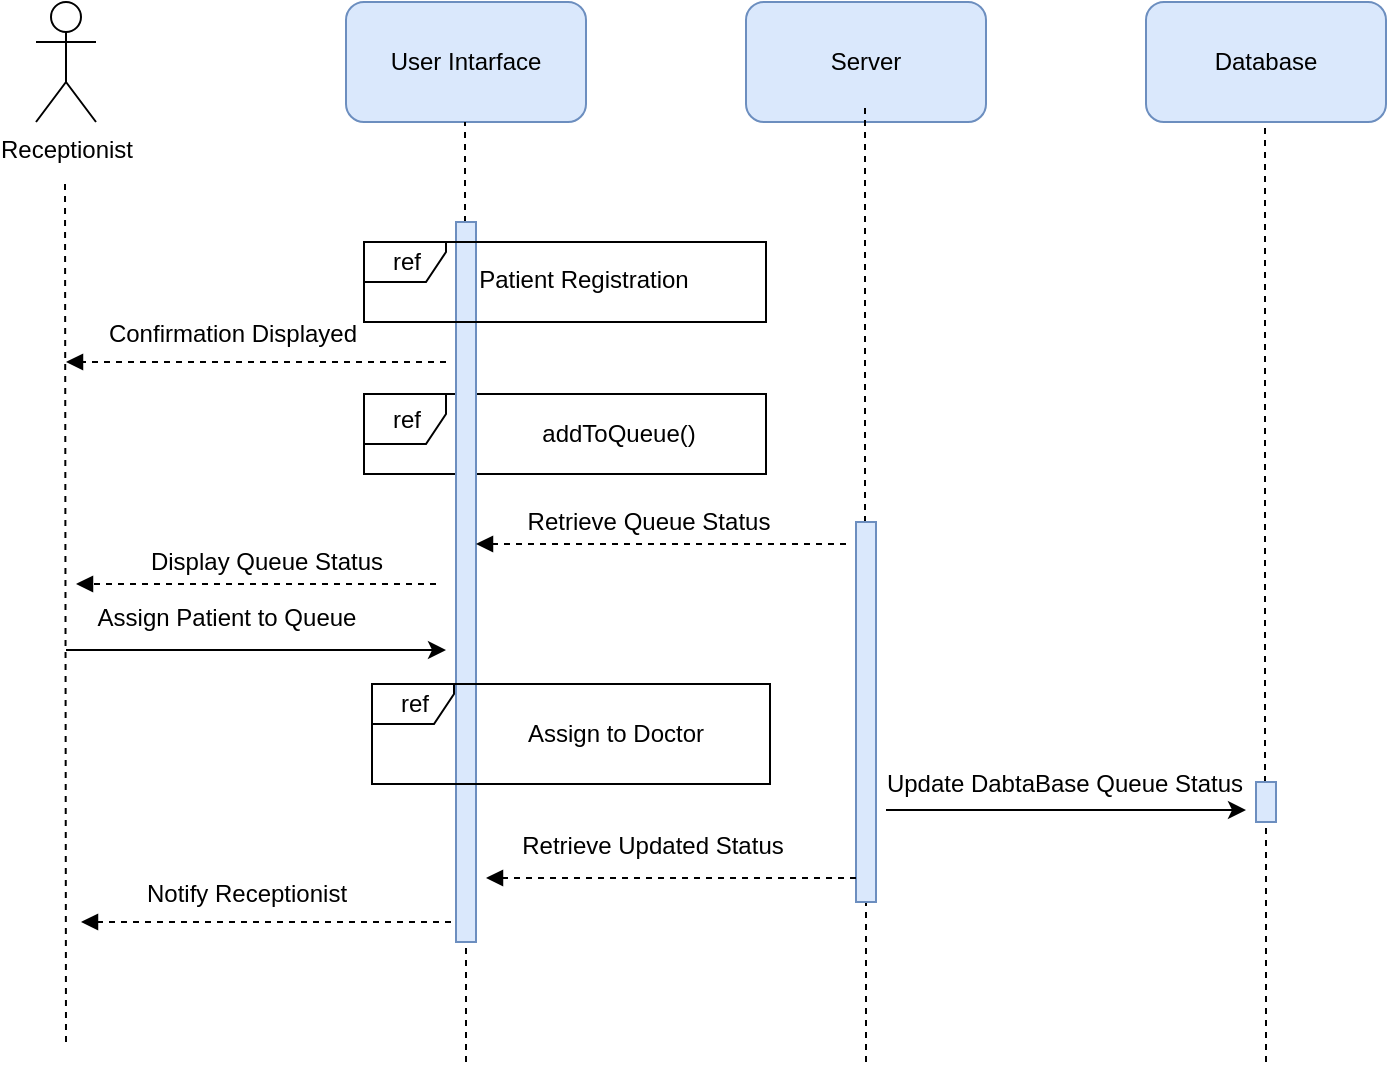 <mxfile>
    <diagram id="bcsJxUHKy1LPDnOdBsES" name="Page-1">
        <mxGraphModel dx="1078" dy="765" grid="1" gridSize="10" guides="1" tooltips="1" connect="1" arrows="1" fold="1" page="1" pageScale="1" pageWidth="850" pageHeight="1100" background="#ffffff" math="0" shadow="0">
            <root>
                <mxCell id="0"/>
                <mxCell id="1" parent="0"/>
                <mxCell id="37" value="ref" style="shape=umlFrame;tabPosition=left;html=1;boundedLbl=1;labelInHeader=1;width=41;height=25;" parent="1" vertex="1">
                    <mxGeometry x="239" y="316" width="201" height="40" as="geometry"/>
                </mxCell>
                <mxCell id="5" value="User Intarface" style="rounded=1;whiteSpace=wrap;html=1;fillColor=#dae8fc;strokeColor=#6c8ebf;" parent="1" vertex="1">
                    <mxGeometry x="230" y="120" width="120" height="60" as="geometry"/>
                </mxCell>
                <mxCell id="6" value="Server" style="rounded=1;whiteSpace=wrap;html=1;fillColor=#dae8fc;strokeColor=#6c8ebf;" parent="1" vertex="1">
                    <mxGeometry x="430" y="120" width="120" height="60" as="geometry"/>
                </mxCell>
                <mxCell id="7" value="Database" style="rounded=1;whiteSpace=wrap;html=1;fillColor=#dae8fc;strokeColor=#6c8ebf;" parent="1" vertex="1">
                    <mxGeometry x="630" y="120" width="120" height="60" as="geometry"/>
                </mxCell>
                <mxCell id="8" value="Receptionist" style="shape=umlActor;verticalLabelPosition=bottom;verticalAlign=top;html=1;outlineConnect=0;" parent="1" vertex="1">
                    <mxGeometry x="75" y="120" width="30" height="60" as="geometry"/>
                </mxCell>
                <mxCell id="9" value="" style="endArrow=none;dashed=1;html=1;" parent="1" edge="1">
                    <mxGeometry width="50" height="50" relative="1" as="geometry">
                        <mxPoint x="90" y="640" as="sourcePoint"/>
                        <mxPoint x="89.5" y="210" as="targetPoint"/>
                    </mxGeometry>
                </mxCell>
                <mxCell id="10" value="" style="endArrow=none;dashed=1;html=1;startArrow=none;" parent="1" source="13" edge="1">
                    <mxGeometry width="50" height="50" relative="1" as="geometry">
                        <mxPoint x="290" y="660" as="sourcePoint"/>
                        <mxPoint x="289.5" y="180" as="targetPoint"/>
                    </mxGeometry>
                </mxCell>
                <mxCell id="11" value="" style="endArrow=none;dashed=1;html=1;startArrow=none;" parent="1" source="15" edge="1">
                    <mxGeometry width="50" height="50" relative="1" as="geometry">
                        <mxPoint x="490" y="650" as="sourcePoint"/>
                        <mxPoint x="489.5" y="170" as="targetPoint"/>
                    </mxGeometry>
                </mxCell>
                <mxCell id="12" value="" style="endArrow=none;dashed=1;html=1;startArrow=none;" parent="1" source="17" edge="1">
                    <mxGeometry width="50" height="50" relative="1" as="geometry">
                        <mxPoint x="690" y="660" as="sourcePoint"/>
                        <mxPoint x="689.5" y="180" as="targetPoint"/>
                    </mxGeometry>
                </mxCell>
                <mxCell id="14" value="" style="endArrow=none;dashed=1;html=1;" parent="1" target="13" edge="1">
                    <mxGeometry width="50" height="50" relative="1" as="geometry">
                        <mxPoint x="290" y="650" as="sourcePoint"/>
                        <mxPoint x="289.5" y="180" as="targetPoint"/>
                    </mxGeometry>
                </mxCell>
                <mxCell id="13" value="" style="html=1;points=[];perimeter=orthogonalPerimeter;fillColor=#dae8fc;strokeColor=#6c8ebf;" parent="1" vertex="1">
                    <mxGeometry x="285" y="230" width="10" height="360" as="geometry"/>
                </mxCell>
                <mxCell id="16" value="" style="endArrow=none;dashed=1;html=1;" parent="1" target="15" edge="1">
                    <mxGeometry width="50" height="50" relative="1" as="geometry">
                        <mxPoint x="490" y="650" as="sourcePoint"/>
                        <mxPoint x="489.5" y="170" as="targetPoint"/>
                    </mxGeometry>
                </mxCell>
                <mxCell id="15" value="" style="html=1;points=[];perimeter=orthogonalPerimeter;fillColor=#dae8fc;strokeColor=#6c8ebf;" parent="1" vertex="1">
                    <mxGeometry x="485" y="380" width="10" height="190" as="geometry"/>
                </mxCell>
                <mxCell id="18" value="" style="endArrow=none;dashed=1;html=1;" parent="1" target="17" edge="1">
                    <mxGeometry width="50" height="50" relative="1" as="geometry">
                        <mxPoint x="690" y="650" as="sourcePoint"/>
                        <mxPoint x="689.5" y="180" as="targetPoint"/>
                    </mxGeometry>
                </mxCell>
                <mxCell id="17" value="" style="html=1;points=[];perimeter=orthogonalPerimeter;fillColor=#dae8fc;strokeColor=#6c8ebf;" parent="1" vertex="1">
                    <mxGeometry x="685" y="510" width="10" height="20" as="geometry"/>
                </mxCell>
                <mxCell id="19" value="ref" style="shape=umlFrame;tabPosition=left;html=1;boundedLbl=1;labelInHeader=1;width=41;height=20;" parent="1" vertex="1">
                    <mxGeometry x="239" y="240" width="201" height="40" as="geometry"/>
                </mxCell>
                <mxCell id="20" value="Patient Registration" style="text;align=center;" parent="19" vertex="1">
                    <mxGeometry width="100" height="20" relative="1" as="geometry">
                        <mxPoint x="60" y="5" as="offset"/>
                    </mxGeometry>
                </mxCell>
                <mxCell id="21" value="" style="html=1;verticalAlign=bottom;labelBackgroundColor=none;endArrow=block;endFill=1;dashed=1;" parent="1" edge="1">
                    <mxGeometry width="160" relative="1" as="geometry">
                        <mxPoint x="280" y="300" as="sourcePoint"/>
                        <mxPoint x="90" y="300" as="targetPoint"/>
                    </mxGeometry>
                </mxCell>
                <mxCell id="22" value="Confirmation Displayed" style="text;html=1;align=center;verticalAlign=middle;resizable=0;points=[];autosize=1;strokeColor=none;fillColor=none;" parent="1" vertex="1">
                    <mxGeometry x="98" y="271" width="150" height="30" as="geometry"/>
                </mxCell>
                <mxCell id="24" value="addToQueue()" style="text;html=1;align=center;verticalAlign=middle;resizable=0;points=[];autosize=1;strokeColor=none;fillColor=none;" parent="1" vertex="1">
                    <mxGeometry x="316" y="321" width="100" height="30" as="geometry"/>
                </mxCell>
                <mxCell id="33" value="" style="html=1;verticalAlign=bottom;labelBackgroundColor=none;endArrow=block;endFill=1;dashed=1;" parent="1" edge="1">
                    <mxGeometry width="160" relative="1" as="geometry">
                        <mxPoint x="480" y="391" as="sourcePoint"/>
                        <mxPoint x="295" y="391" as="targetPoint"/>
                    </mxGeometry>
                </mxCell>
                <mxCell id="34" value="Retrieve Queue Status" style="text;html=1;align=center;verticalAlign=middle;resizable=0;points=[];autosize=1;strokeColor=none;fillColor=none;" parent="1" vertex="1">
                    <mxGeometry x="311" y="365" width="140" height="30" as="geometry"/>
                </mxCell>
                <mxCell id="35" value="" style="html=1;verticalAlign=bottom;labelBackgroundColor=none;endArrow=block;endFill=1;dashed=1;" parent="1" edge="1">
                    <mxGeometry width="160" relative="1" as="geometry">
                        <mxPoint x="275" y="411" as="sourcePoint"/>
                        <mxPoint x="95" y="411" as="targetPoint"/>
                    </mxGeometry>
                </mxCell>
                <mxCell id="36" value="Display Queue Status" style="text;html=1;align=center;verticalAlign=middle;resizable=0;points=[];autosize=1;strokeColor=none;fillColor=none;" parent="1" vertex="1">
                    <mxGeometry x="120" y="385" width="140" height="30" as="geometry"/>
                </mxCell>
                <mxCell id="38" value="ref" style="shape=umlFrame;tabPosition=left;html=1;boundedLbl=1;labelInHeader=1;width=41;height=20;" parent="1" vertex="1">
                    <mxGeometry x="243" y="461" width="199" height="50" as="geometry"/>
                </mxCell>
                <mxCell id="40" value="Assign to Doctor" style="text;html=1;strokeColor=none;fillColor=none;align=center;verticalAlign=middle;whiteSpace=wrap;rounded=0;" parent="38" vertex="1">
                    <mxGeometry x="59.5" y="10" width="123.5" height="30" as="geometry"/>
                </mxCell>
                <mxCell id="41" value="" style="endArrow=classic;html=1;" parent="1" edge="1">
                    <mxGeometry width="50" height="50" relative="1" as="geometry">
                        <mxPoint x="500" y="524" as="sourcePoint"/>
                        <mxPoint x="680" y="524" as="targetPoint"/>
                    </mxGeometry>
                </mxCell>
                <mxCell id="42" value="" style="html=1;verticalAlign=bottom;labelBackgroundColor=none;endArrow=block;endFill=1;dashed=1;" parent="1" edge="1">
                    <mxGeometry width="160" relative="1" as="geometry">
                        <mxPoint x="485" y="558" as="sourcePoint"/>
                        <mxPoint x="300" y="558" as="targetPoint"/>
                    </mxGeometry>
                </mxCell>
                <mxCell id="43" value="Update DabtaBase Queue Status" style="text;html=1;align=center;verticalAlign=middle;resizable=0;points=[];autosize=1;strokeColor=none;fillColor=none;" parent="1" vertex="1">
                    <mxGeometry x="489" y="496" width="200" height="30" as="geometry"/>
                </mxCell>
                <mxCell id="44" value="" style="endArrow=classic;html=1;" parent="1" edge="1">
                    <mxGeometry width="50" height="50" relative="1" as="geometry">
                        <mxPoint x="90" y="444" as="sourcePoint"/>
                        <mxPoint x="280" y="444" as="targetPoint"/>
                    </mxGeometry>
                </mxCell>
                <mxCell id="45" value="Assign Patient to Queue" style="text;html=1;align=center;verticalAlign=middle;resizable=0;points=[];autosize=1;strokeColor=none;fillColor=none;" parent="1" vertex="1">
                    <mxGeometry x="95" y="413" width="150" height="30" as="geometry"/>
                </mxCell>
                <mxCell id="46" value="Retrieve Updated Status" style="text;html=1;align=center;verticalAlign=middle;resizable=0;points=[];autosize=1;strokeColor=none;fillColor=none;" parent="1" vertex="1">
                    <mxGeometry x="308" y="527" width="150" height="30" as="geometry"/>
                </mxCell>
                <mxCell id="47" value="" style="html=1;verticalAlign=bottom;labelBackgroundColor=none;endArrow=block;endFill=1;dashed=1;" parent="1" edge="1">
                    <mxGeometry width="160" relative="1" as="geometry">
                        <mxPoint x="282.5" y="580" as="sourcePoint"/>
                        <mxPoint x="97.5" y="580" as="targetPoint"/>
                    </mxGeometry>
                </mxCell>
                <mxCell id="48" value="Notify Receptionist" style="text;html=1;align=center;verticalAlign=middle;resizable=0;points=[];autosize=1;strokeColor=none;fillColor=none;" parent="1" vertex="1">
                    <mxGeometry x="120" y="551" width="120" height="30" as="geometry"/>
                </mxCell>
            </root>
        </mxGraphModel>
    </diagram>
</mxfile>